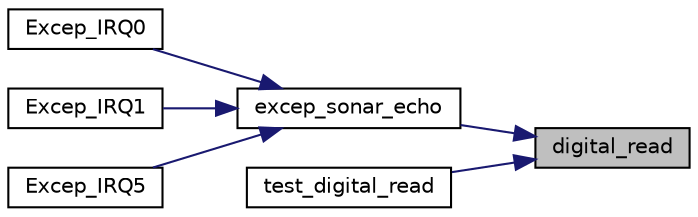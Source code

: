 digraph "digital_read"
{
 // LATEX_PDF_SIZE
  edge [fontname="Helvetica",fontsize="10",labelfontname="Helvetica",labelfontsize="10"];
  node [fontname="Helvetica",fontsize="10",shape=record];
  rankdir="RL";
  Node1 [label="digital_read",height=0.2,width=0.4,color="black", fillcolor="grey75", style="filled", fontcolor="black",tooltip="汎用入力ポートの取得"];
  Node1 -> Node2 [dir="back",color="midnightblue",fontsize="10",style="solid",fontname="Helvetica"];
  Node2 [label="excep_sonar_echo",height=0.2,width=0.4,color="black", fillcolor="white", style="filled",URL="$sonar_8h.html#a42426407aa8c71f35c94b2935678da42",tooltip="超音波センサエコーパルスの立ち上がりと立ち下がりエッジでの"];
  Node2 -> Node3 [dir="back",color="midnightblue",fontsize="10",style="solid",fontname="Helvetica"];
  Node3 [label="Excep_IRQ0",height=0.2,width=0.4,color="black", fillcolor="white", style="filled",URL="$vect_8h.html#a60f3bef9af99ec05b427a83632b4a204",tooltip=" "];
  Node2 -> Node4 [dir="back",color="midnightblue",fontsize="10",style="solid",fontname="Helvetica"];
  Node4 [label="Excep_IRQ1",height=0.2,width=0.4,color="black", fillcolor="white", style="filled",URL="$vect_8h.html#a1bf9dc09b832af3628781c4375fb9530",tooltip=" "];
  Node2 -> Node5 [dir="back",color="midnightblue",fontsize="10",style="solid",fontname="Helvetica"];
  Node5 [label="Excep_IRQ5",height=0.2,width=0.4,color="black", fillcolor="white", style="filled",URL="$vect_8h.html#a243aa9275a15c285a72ccd064669e10f",tooltip=" "];
  Node1 -> Node6 [dir="back",color="midnightblue",fontsize="10",style="solid",fontname="Helvetica"];
  Node6 [label="test_digital_read",height=0.2,width=0.4,color="black", fillcolor="white", style="filled",URL="$test__function_8c.html#aab8dae652c61f986dcc5d864902a6ffc",tooltip=" "];
}
